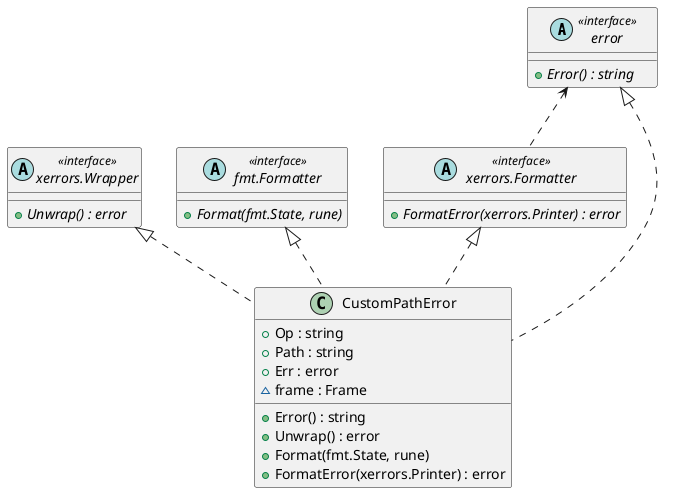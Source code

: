 @startuml

skinparam minClassWidth 130

abstract class error <<interface>> {
  {abstract} {method} + Error() : string
}
abstract class "xerrors.Wrapper" as Wrapper <<interface>> {
  {abstract} {method} + Unwrap() : error
}
abstract class "xerrors.Formatter" as Formatter <<interface>> {
  {abstract} {method} + FormatError(xerrors.Printer) : error
}
abstract class "fmt.Formatter" as fmtFormatter <<interface>> {
  {abstract} {method} + Format(fmt.State, rune)
}
class CustomPathError {
  {field} + Op : string
  {field} + Path : string
  {field} + Err : error
  {field} ~ frame : Frame
  {method} + Error() : string
  {method} + Unwrap() : error
  {method} + Format(fmt.State, rune)
  {method} + FormatError(xerrors.Printer) : error
}

CustomPathError .up.|> error
CustomPathError .up.|> Formatter
Formatter .up.> error
CustomPathError .up.|> fmtFormatter
CustomPathError .up.|> Wrapper

@enduml
